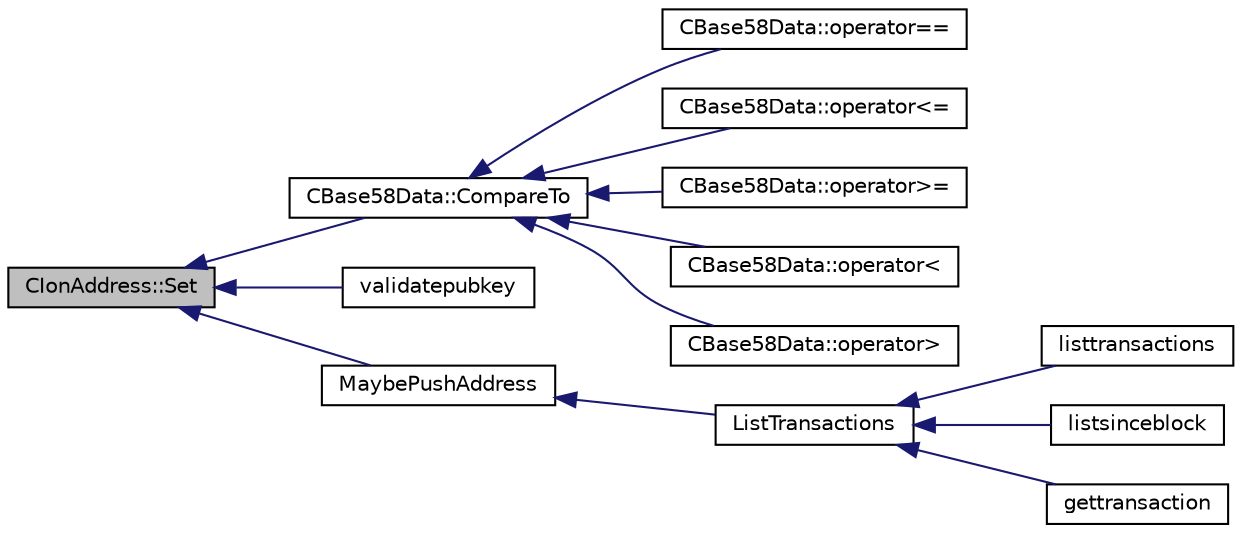digraph "CIonAddress::Set"
{
  edge [fontname="Helvetica",fontsize="10",labelfontname="Helvetica",labelfontsize="10"];
  node [fontname="Helvetica",fontsize="10",shape=record];
  rankdir="LR";
  Node174 [label="CIonAddress::Set",height=0.2,width=0.4,color="black", fillcolor="grey75", style="filled", fontcolor="black"];
  Node174 -> Node175 [dir="back",color="midnightblue",fontsize="10",style="solid",fontname="Helvetica"];
  Node175 [label="CBase58Data::CompareTo",height=0.2,width=0.4,color="black", fillcolor="white", style="filled",URL="$d2/d08/class_c_base58_data.html#ad89d6bd7afa8d831dffce12803c5f58d"];
  Node175 -> Node176 [dir="back",color="midnightblue",fontsize="10",style="solid",fontname="Helvetica"];
  Node176 [label="CBase58Data::operator==",height=0.2,width=0.4,color="black", fillcolor="white", style="filled",URL="$d2/d08/class_c_base58_data.html#a2e7a634c3a008adf3f74d72ed9dbd68c"];
  Node175 -> Node177 [dir="back",color="midnightblue",fontsize="10",style="solid",fontname="Helvetica"];
  Node177 [label="CBase58Data::operator\<=",height=0.2,width=0.4,color="black", fillcolor="white", style="filled",URL="$d2/d08/class_c_base58_data.html#a1d99c2d0a82cbe648ba2a99e41386486"];
  Node175 -> Node178 [dir="back",color="midnightblue",fontsize="10",style="solid",fontname="Helvetica"];
  Node178 [label="CBase58Data::operator\>=",height=0.2,width=0.4,color="black", fillcolor="white", style="filled",URL="$d2/d08/class_c_base58_data.html#a0cac1805398e2b09a498ba884c7a0057"];
  Node175 -> Node179 [dir="back",color="midnightblue",fontsize="10",style="solid",fontname="Helvetica"];
  Node179 [label="CBase58Data::operator\<",height=0.2,width=0.4,color="black", fillcolor="white", style="filled",URL="$d2/d08/class_c_base58_data.html#a7377c5628c43551ca22af1c0dfbaebae"];
  Node175 -> Node180 [dir="back",color="midnightblue",fontsize="10",style="solid",fontname="Helvetica"];
  Node180 [label="CBase58Data::operator\>",height=0.2,width=0.4,color="black", fillcolor="white", style="filled",URL="$d2/d08/class_c_base58_data.html#a7d8052eacc8de55a0f4ec91306dfbec3"];
  Node174 -> Node181 [dir="back",color="midnightblue",fontsize="10",style="solid",fontname="Helvetica"];
  Node181 [label="validatepubkey",height=0.2,width=0.4,color="black", fillcolor="white", style="filled",URL="$db/d48/rpcmisc_8cpp.html#a32620752527477f4bac811a7db5ab35b"];
  Node174 -> Node182 [dir="back",color="midnightblue",fontsize="10",style="solid",fontname="Helvetica"];
  Node182 [label="MaybePushAddress",height=0.2,width=0.4,color="black", fillcolor="white", style="filled",URL="$df/d1d/rpcwallet_8cpp.html#a258c7a3dbf3fbf80ce4ab8c51d6842db"];
  Node182 -> Node183 [dir="back",color="midnightblue",fontsize="10",style="solid",fontname="Helvetica"];
  Node183 [label="ListTransactions",height=0.2,width=0.4,color="black", fillcolor="white", style="filled",URL="$df/d1d/rpcwallet_8cpp.html#a460d931e7f098979bea783409c971d53"];
  Node183 -> Node184 [dir="back",color="midnightblue",fontsize="10",style="solid",fontname="Helvetica"];
  Node184 [label="listtransactions",height=0.2,width=0.4,color="black", fillcolor="white", style="filled",URL="$df/d1d/rpcwallet_8cpp.html#a3247ccfc52f810122e28895d423e13fd"];
  Node183 -> Node185 [dir="back",color="midnightblue",fontsize="10",style="solid",fontname="Helvetica"];
  Node185 [label="listsinceblock",height=0.2,width=0.4,color="black", fillcolor="white", style="filled",URL="$df/d1d/rpcwallet_8cpp.html#a53cf4975a89f414ef3bd180f6b4773cd"];
  Node183 -> Node186 [dir="back",color="midnightblue",fontsize="10",style="solid",fontname="Helvetica"];
  Node186 [label="gettransaction",height=0.2,width=0.4,color="black", fillcolor="white", style="filled",URL="$df/d1d/rpcwallet_8cpp.html#a845c15a1402787fcf2cc021111ea89f5"];
}
